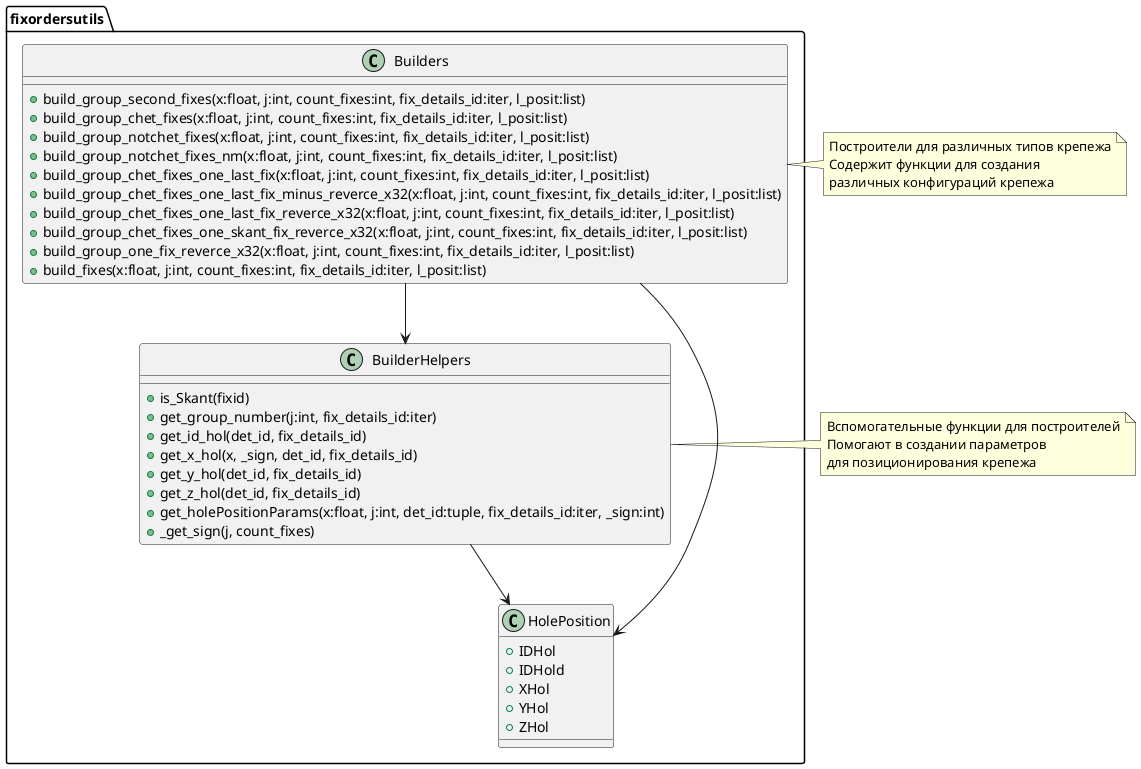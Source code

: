 @startuml
' UML диаграмма для fixordersutils/builders.py

package "fixordersutils" {
  class Builders {
    +build_group_second_fixes(x:float, j:int, count_fixes:int, fix_details_id:iter, l_posit:list)
    +build_group_chet_fixes(x:float, j:int, count_fixes:int, fix_details_id:iter, l_posit:list)
    +build_group_notchet_fixes(x:float, j:int, count_fixes:int, fix_details_id:iter, l_posit:list)
    +build_group_notchet_fixes_nm(x:float, j:int, count_fixes:int, fix_details_id:iter, l_posit:list)
    +build_group_chet_fixes_one_last_fix(x:float, j:int, count_fixes:int, fix_details_id:iter, l_posit:list)
    +build_group_chet_fixes_one_last_fix_minus_reverce_x32(x:float, j:int, count_fixes:int, fix_details_id:iter, l_posit:list)
    +build_group_chet_fixes_one_last_fix_reverce_x32(x:float, j:int, count_fixes:int, fix_details_id:iter, l_posit:list)
    +build_group_chet_fixes_one_skant_fix_reverce_x32(x:float, j:int, count_fixes:int, fix_details_id:iter, l_posit:list)
    +build_group_one_fix_reverce_x32(x:float, j:int, count_fixes:int, fix_details_id:iter, l_posit:list)
    +build_fixes(x:float, j:int, count_fixes:int, fix_details_id:iter, l_posit:list)
  }
  
  class BuilderHelpers {
    +is_Skant(fixid)
    +get_group_number(j:int, fix_details_id:iter)
    +get_id_hol(det_id, fix_details_id)
    +get_x_hol(x, _sign, det_id, fix_details_id)
    +get_y_hol(det_id, fix_details_id)
    +get_z_hol(det_id, fix_details_id)
    +get_holePositionParams(x:float, j:int, det_id:tuple, fix_details_id:iter, _sign:int)
    +_get_sign(j, count_fixes)
  }
  
  class HolePosition {
    +IDHol
    +IDHold
    +XHol
    +YHol
    +ZHol
  }
  
  Builders --> HolePosition
  Builders --> BuilderHelpers
  BuilderHelpers --> HolePosition
}

note right of Builders
  Построители для различных типов крепежа
  Содержит функции для создания 
  различных конфигураций крепежа
end note

note right of BuilderHelpers
  Вспомогательные функции для построителей
  Помогают в создании параметров 
  для позиционирования крепежа
end note

@enduml